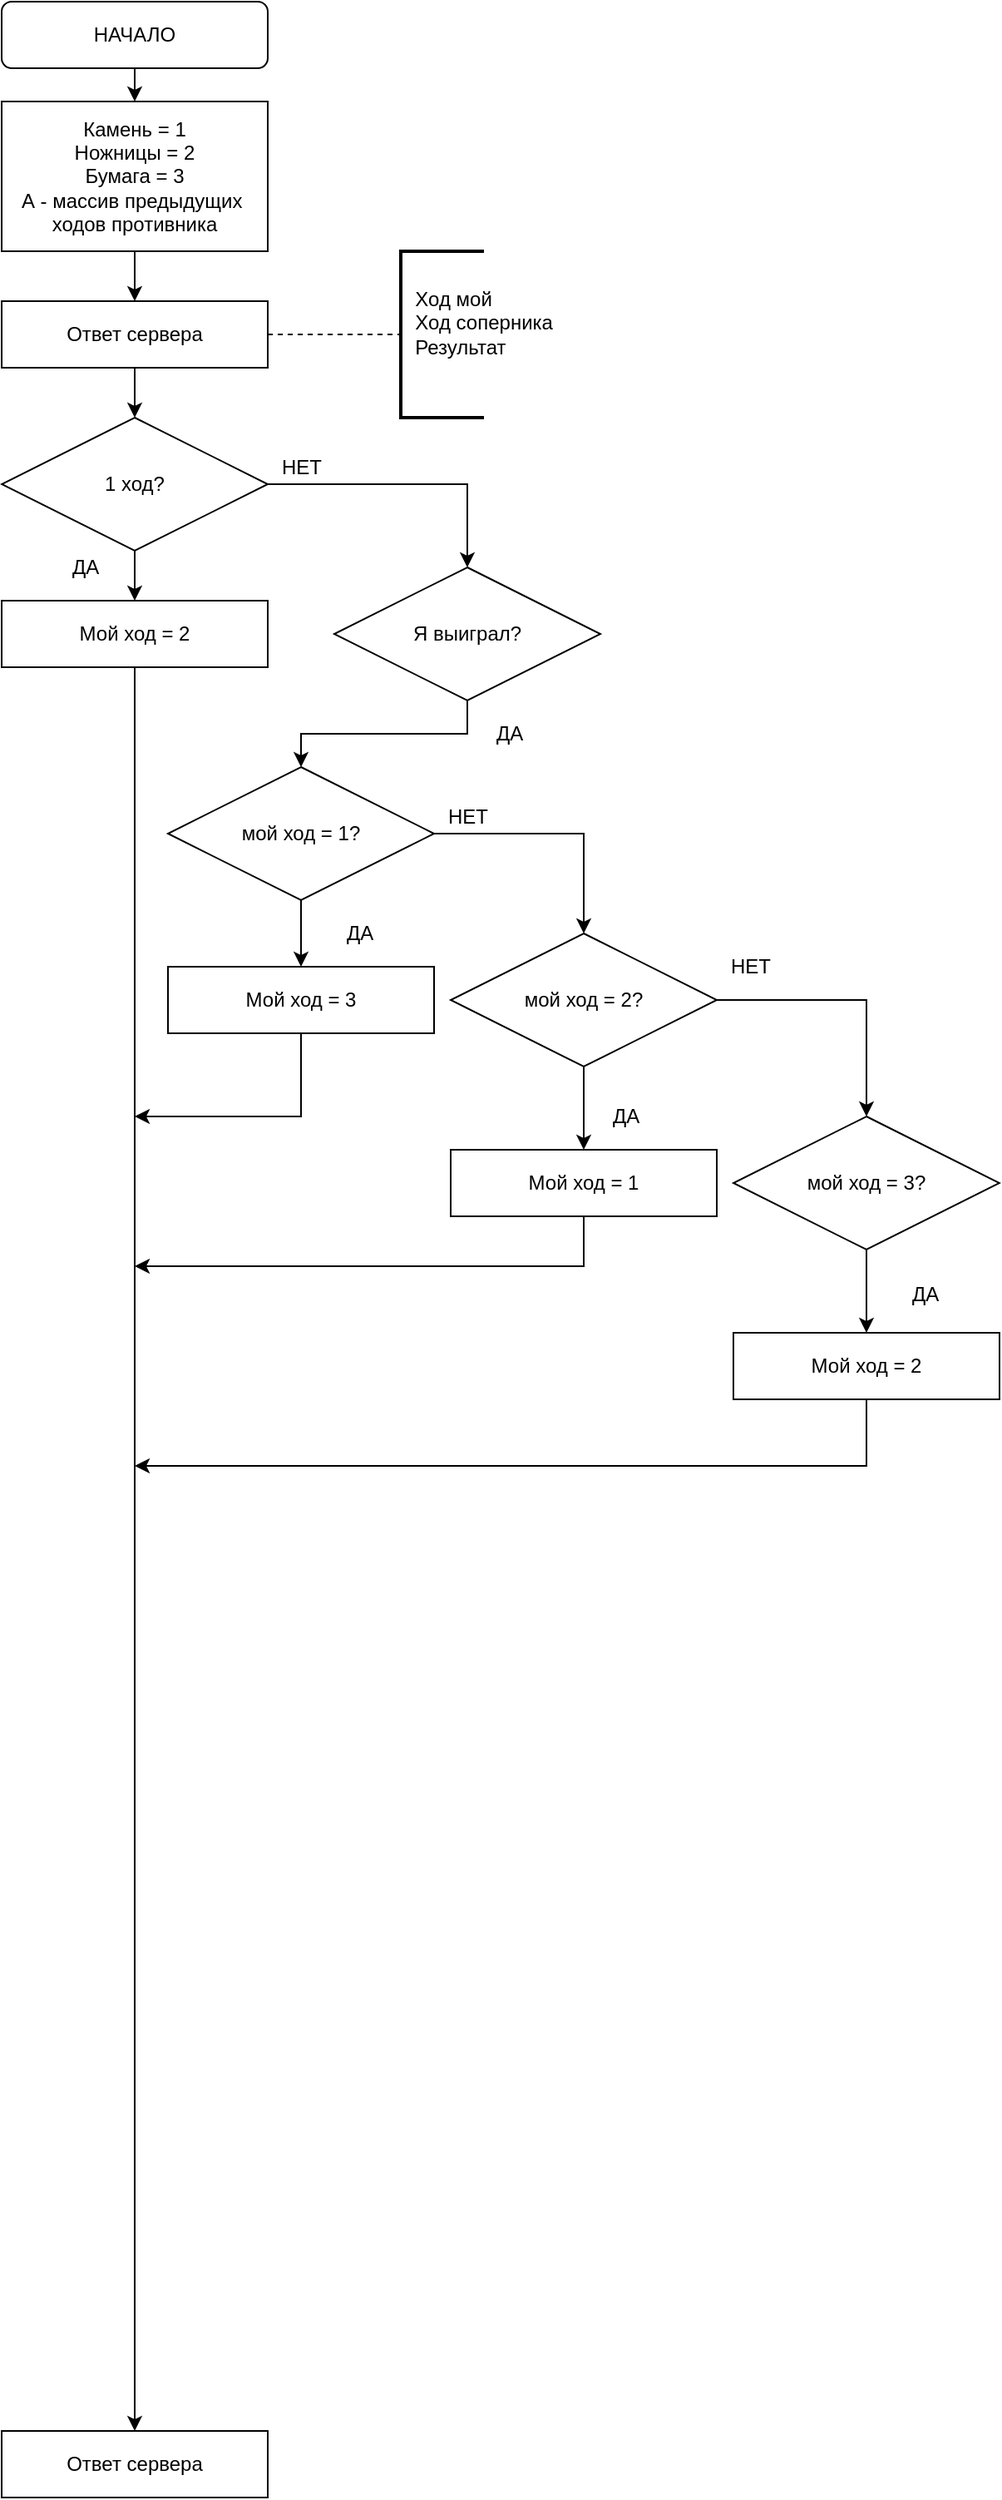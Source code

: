 <mxfile version="15.5.6" type="device"><diagram id="JiWqX9zagkV04gfknEsd" name="Page-1"><mxGraphModel dx="1422" dy="762" grid="1" gridSize="10" guides="1" tooltips="1" connect="1" arrows="1" fold="1" page="1" pageScale="1" pageWidth="1169" pageHeight="1654" math="0" shadow="0"><root><mxCell id="0"/><mxCell id="1" parent="0"/><mxCell id="1xQesXSrzmgCsIMj8bpB-11" style="edgeStyle=orthogonalEdgeStyle;rounded=0;orthogonalLoop=1;jettySize=auto;html=1;exitX=0.5;exitY=1;exitDx=0;exitDy=0;entryX=0.5;entryY=0;entryDx=0;entryDy=0;" edge="1" parent="1" source="1xQesXSrzmgCsIMj8bpB-1" target="1xQesXSrzmgCsIMj8bpB-10"><mxGeometry relative="1" as="geometry"/></mxCell><mxCell id="1xQesXSrzmgCsIMj8bpB-1" value="НАЧАЛО" style="rounded=1;whiteSpace=wrap;html=1;" vertex="1" parent="1"><mxGeometry x="40" y="40" width="160" height="40" as="geometry"/></mxCell><mxCell id="1xQesXSrzmgCsIMj8bpB-7" style="edgeStyle=orthogonalEdgeStyle;rounded=0;orthogonalLoop=1;jettySize=auto;html=1;exitX=0.5;exitY=1;exitDx=0;exitDy=0;entryX=0.5;entryY=0;entryDx=0;entryDy=0;" edge="1" parent="1" source="1xQesXSrzmgCsIMj8bpB-2" target="1xQesXSrzmgCsIMj8bpB-6"><mxGeometry relative="1" as="geometry"/></mxCell><mxCell id="1xQesXSrzmgCsIMj8bpB-2" value="Ответ сервера" style="rounded=0;whiteSpace=wrap;html=1;" vertex="1" parent="1"><mxGeometry x="40" y="220" width="160" height="40" as="geometry"/></mxCell><mxCell id="1xQesXSrzmgCsIMj8bpB-4" value="&amp;nbsp; Ход мой&lt;br&gt;&amp;nbsp; Ход соперника&lt;br&gt;&amp;nbsp; Результат&lt;br&gt;&amp;nbsp;&amp;nbsp;" style="strokeWidth=2;html=1;shape=mxgraph.flowchart.annotation_1;align=left;pointerEvents=1;" vertex="1" parent="1"><mxGeometry x="280" y="190" width="50" height="100" as="geometry"/></mxCell><mxCell id="1xQesXSrzmgCsIMj8bpB-5" value="" style="endArrow=none;dashed=1;html=1;rounded=0;exitX=1;exitY=0.5;exitDx=0;exitDy=0;entryX=0;entryY=0.5;entryDx=0;entryDy=0;entryPerimeter=0;" edge="1" parent="1" source="1xQesXSrzmgCsIMj8bpB-2" target="1xQesXSrzmgCsIMj8bpB-4"><mxGeometry width="50" height="50" relative="1" as="geometry"><mxPoint x="210" y="330" as="sourcePoint"/><mxPoint x="250" y="260" as="targetPoint"/></mxGeometry></mxCell><mxCell id="1xQesXSrzmgCsIMj8bpB-9" style="edgeStyle=orthogonalEdgeStyle;rounded=0;orthogonalLoop=1;jettySize=auto;html=1;exitX=0.5;exitY=1;exitDx=0;exitDy=0;entryX=0.5;entryY=0;entryDx=0;entryDy=0;" edge="1" parent="1" source="1xQesXSrzmgCsIMj8bpB-6" target="1xQesXSrzmgCsIMj8bpB-8"><mxGeometry relative="1" as="geometry"/></mxCell><mxCell id="1xQesXSrzmgCsIMj8bpB-16" style="edgeStyle=orthogonalEdgeStyle;rounded=0;orthogonalLoop=1;jettySize=auto;html=1;exitX=1;exitY=0.5;exitDx=0;exitDy=0;entryX=0.5;entryY=0;entryDx=0;entryDy=0;" edge="1" parent="1" source="1xQesXSrzmgCsIMj8bpB-6" target="1xQesXSrzmgCsIMj8bpB-15"><mxGeometry relative="1" as="geometry"/></mxCell><mxCell id="1xQesXSrzmgCsIMj8bpB-6" value="1 ход?" style="rhombus;whiteSpace=wrap;html=1;" vertex="1" parent="1"><mxGeometry x="40" y="290" width="160" height="80" as="geometry"/></mxCell><mxCell id="1xQesXSrzmgCsIMj8bpB-39" style="edgeStyle=orthogonalEdgeStyle;rounded=0;orthogonalLoop=1;jettySize=auto;html=1;exitX=0.5;exitY=1;exitDx=0;exitDy=0;entryX=0.5;entryY=0;entryDx=0;entryDy=0;" edge="1" parent="1" source="1xQesXSrzmgCsIMj8bpB-8" target="1xQesXSrzmgCsIMj8bpB-38"><mxGeometry relative="1" as="geometry"/></mxCell><mxCell id="1xQesXSrzmgCsIMj8bpB-8" value="Мой ход = 2" style="rounded=0;whiteSpace=wrap;html=1;" vertex="1" parent="1"><mxGeometry x="40" y="400" width="160" height="40" as="geometry"/></mxCell><mxCell id="1xQesXSrzmgCsIMj8bpB-12" style="edgeStyle=orthogonalEdgeStyle;rounded=0;orthogonalLoop=1;jettySize=auto;html=1;exitX=0.5;exitY=1;exitDx=0;exitDy=0;entryX=0.5;entryY=0;entryDx=0;entryDy=0;" edge="1" parent="1" source="1xQesXSrzmgCsIMj8bpB-10" target="1xQesXSrzmgCsIMj8bpB-2"><mxGeometry relative="1" as="geometry"/></mxCell><mxCell id="1xQesXSrzmgCsIMj8bpB-10" value="Камень = 1&lt;br&gt;Ножницы = 2&lt;br&gt;Бумага = 3&lt;br&gt;А - массив предыдущих&amp;nbsp;&lt;br&gt;ходов противника" style="rounded=0;whiteSpace=wrap;html=1;" vertex="1" parent="1"><mxGeometry x="40" y="100" width="160" height="90" as="geometry"/></mxCell><mxCell id="1xQesXSrzmgCsIMj8bpB-14" value="ДА" style="text;html=1;align=center;verticalAlign=middle;resizable=0;points=[];autosize=1;strokeColor=none;fillColor=none;" vertex="1" parent="1"><mxGeometry x="75" y="370" width="30" height="20" as="geometry"/></mxCell><mxCell id="1xQesXSrzmgCsIMj8bpB-20" style="edgeStyle=orthogonalEdgeStyle;rounded=0;orthogonalLoop=1;jettySize=auto;html=1;exitX=0.5;exitY=1;exitDx=0;exitDy=0;entryX=0.5;entryY=0;entryDx=0;entryDy=0;" edge="1" parent="1" source="1xQesXSrzmgCsIMj8bpB-15" target="1xQesXSrzmgCsIMj8bpB-19"><mxGeometry relative="1" as="geometry"/></mxCell><mxCell id="1xQesXSrzmgCsIMj8bpB-15" value="Я выиграл?" style="rhombus;whiteSpace=wrap;html=1;" vertex="1" parent="1"><mxGeometry x="240" y="380" width="160" height="80" as="geometry"/></mxCell><mxCell id="1xQesXSrzmgCsIMj8bpB-23" style="edgeStyle=orthogonalEdgeStyle;rounded=0;orthogonalLoop=1;jettySize=auto;html=1;exitX=0.5;exitY=1;exitDx=0;exitDy=0;entryX=0.5;entryY=0;entryDx=0;entryDy=0;" edge="1" parent="1" source="1xQesXSrzmgCsIMj8bpB-19" target="1xQesXSrzmgCsIMj8bpB-22"><mxGeometry relative="1" as="geometry"/></mxCell><mxCell id="1xQesXSrzmgCsIMj8bpB-27" style="edgeStyle=orthogonalEdgeStyle;rounded=0;orthogonalLoop=1;jettySize=auto;html=1;exitX=1;exitY=0.5;exitDx=0;exitDy=0;entryX=0.5;entryY=0;entryDx=0;entryDy=0;" edge="1" parent="1" source="1xQesXSrzmgCsIMj8bpB-19" target="1xQesXSrzmgCsIMj8bpB-26"><mxGeometry relative="1" as="geometry"/></mxCell><mxCell id="1xQesXSrzmgCsIMj8bpB-19" value="мой ход = 1?" style="rhombus;whiteSpace=wrap;html=1;" vertex="1" parent="1"><mxGeometry x="140" y="500" width="160" height="80" as="geometry"/></mxCell><mxCell id="1xQesXSrzmgCsIMj8bpB-21" value="ДА" style="text;html=1;align=center;verticalAlign=middle;resizable=0;points=[];autosize=1;strokeColor=none;fillColor=none;" vertex="1" parent="1"><mxGeometry x="330" y="470" width="30" height="20" as="geometry"/></mxCell><mxCell id="1xQesXSrzmgCsIMj8bpB-40" style="edgeStyle=orthogonalEdgeStyle;rounded=0;orthogonalLoop=1;jettySize=auto;html=1;exitX=0.5;exitY=1;exitDx=0;exitDy=0;" edge="1" parent="1" source="1xQesXSrzmgCsIMj8bpB-22"><mxGeometry relative="1" as="geometry"><mxPoint x="120" y="710" as="targetPoint"/><Array as="points"><mxPoint x="220" y="710"/></Array></mxGeometry></mxCell><mxCell id="1xQesXSrzmgCsIMj8bpB-22" value="Мой ход = 3" style="rounded=0;whiteSpace=wrap;html=1;" vertex="1" parent="1"><mxGeometry x="140" y="620" width="160" height="40" as="geometry"/></mxCell><mxCell id="1xQesXSrzmgCsIMj8bpB-24" value="ДА" style="text;html=1;align=center;verticalAlign=middle;resizable=0;points=[];autosize=1;strokeColor=none;fillColor=none;" vertex="1" parent="1"><mxGeometry x="240" y="590" width="30" height="20" as="geometry"/></mxCell><mxCell id="1xQesXSrzmgCsIMj8bpB-25" value="НЕТ" style="text;html=1;align=center;verticalAlign=middle;resizable=0;points=[];autosize=1;strokeColor=none;fillColor=none;" vertex="1" parent="1"><mxGeometry x="200" y="310" width="40" height="20" as="geometry"/></mxCell><mxCell id="1xQesXSrzmgCsIMj8bpB-30" style="edgeStyle=orthogonalEdgeStyle;rounded=0;orthogonalLoop=1;jettySize=auto;html=1;exitX=0.5;exitY=1;exitDx=0;exitDy=0;entryX=0.5;entryY=0;entryDx=0;entryDy=0;" edge="1" parent="1" source="1xQesXSrzmgCsIMj8bpB-26" target="1xQesXSrzmgCsIMj8bpB-29"><mxGeometry relative="1" as="geometry"/></mxCell><mxCell id="1xQesXSrzmgCsIMj8bpB-33" style="edgeStyle=orthogonalEdgeStyle;rounded=0;orthogonalLoop=1;jettySize=auto;html=1;exitX=1;exitY=0.5;exitDx=0;exitDy=0;entryX=0.5;entryY=0;entryDx=0;entryDy=0;" edge="1" parent="1" source="1xQesXSrzmgCsIMj8bpB-26" target="1xQesXSrzmgCsIMj8bpB-32"><mxGeometry relative="1" as="geometry"/></mxCell><mxCell id="1xQesXSrzmgCsIMj8bpB-26" value="мой ход = 2?" style="rhombus;whiteSpace=wrap;html=1;" vertex="1" parent="1"><mxGeometry x="310" y="600" width="160" height="80" as="geometry"/></mxCell><mxCell id="1xQesXSrzmgCsIMj8bpB-28" value="НЕТ" style="text;html=1;align=center;verticalAlign=middle;resizable=0;points=[];autosize=1;strokeColor=none;fillColor=none;" vertex="1" parent="1"><mxGeometry x="300" y="520" width="40" height="20" as="geometry"/></mxCell><mxCell id="1xQesXSrzmgCsIMj8bpB-41" style="edgeStyle=orthogonalEdgeStyle;rounded=0;orthogonalLoop=1;jettySize=auto;html=1;exitX=0.5;exitY=1;exitDx=0;exitDy=0;" edge="1" parent="1" source="1xQesXSrzmgCsIMj8bpB-29"><mxGeometry relative="1" as="geometry"><mxPoint x="120" y="800" as="targetPoint"/><Array as="points"><mxPoint x="390" y="800"/></Array></mxGeometry></mxCell><mxCell id="1xQesXSrzmgCsIMj8bpB-29" value="Мой ход = 1" style="rounded=0;whiteSpace=wrap;html=1;" vertex="1" parent="1"><mxGeometry x="310" y="730" width="160" height="40" as="geometry"/></mxCell><mxCell id="1xQesXSrzmgCsIMj8bpB-31" value="ДА" style="text;html=1;align=center;verticalAlign=middle;resizable=0;points=[];autosize=1;strokeColor=none;fillColor=none;" vertex="1" parent="1"><mxGeometry x="400" y="700" width="30" height="20" as="geometry"/></mxCell><mxCell id="1xQesXSrzmgCsIMj8bpB-36" style="edgeStyle=orthogonalEdgeStyle;rounded=0;orthogonalLoop=1;jettySize=auto;html=1;exitX=0.5;exitY=1;exitDx=0;exitDy=0;entryX=0.5;entryY=0;entryDx=0;entryDy=0;" edge="1" parent="1" source="1xQesXSrzmgCsIMj8bpB-32" target="1xQesXSrzmgCsIMj8bpB-35"><mxGeometry relative="1" as="geometry"/></mxCell><mxCell id="1xQesXSrzmgCsIMj8bpB-32" value="мой ход = 3?" style="rhombus;whiteSpace=wrap;html=1;" vertex="1" parent="1"><mxGeometry x="480" y="710" width="160" height="80" as="geometry"/></mxCell><mxCell id="1xQesXSrzmgCsIMj8bpB-34" value="НЕТ" style="text;html=1;align=center;verticalAlign=middle;resizable=0;points=[];autosize=1;strokeColor=none;fillColor=none;" vertex="1" parent="1"><mxGeometry x="470" y="610" width="40" height="20" as="geometry"/></mxCell><mxCell id="1xQesXSrzmgCsIMj8bpB-42" style="edgeStyle=orthogonalEdgeStyle;rounded=0;orthogonalLoop=1;jettySize=auto;html=1;exitX=0.5;exitY=1;exitDx=0;exitDy=0;" edge="1" parent="1" source="1xQesXSrzmgCsIMj8bpB-35"><mxGeometry relative="1" as="geometry"><mxPoint x="120" y="920" as="targetPoint"/><Array as="points"><mxPoint x="560" y="920"/></Array></mxGeometry></mxCell><mxCell id="1xQesXSrzmgCsIMj8bpB-35" value="Мой ход = 2" style="rounded=0;whiteSpace=wrap;html=1;" vertex="1" parent="1"><mxGeometry x="480" y="840" width="160" height="40" as="geometry"/></mxCell><mxCell id="1xQesXSrzmgCsIMj8bpB-37" value="ДА" style="text;html=1;align=center;verticalAlign=middle;resizable=0;points=[];autosize=1;strokeColor=none;fillColor=none;" vertex="1" parent="1"><mxGeometry x="580" y="807" width="30" height="20" as="geometry"/></mxCell><mxCell id="1xQesXSrzmgCsIMj8bpB-38" value="Ответ сервера" style="rounded=0;whiteSpace=wrap;html=1;" vertex="1" parent="1"><mxGeometry x="40" y="1500" width="160" height="40" as="geometry"/></mxCell></root></mxGraphModel></diagram></mxfile>